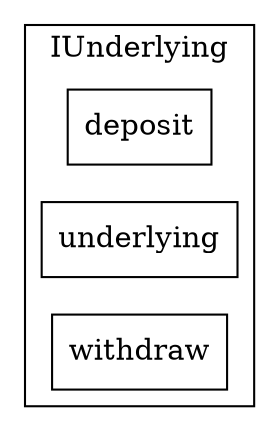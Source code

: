 strict digraph {
rankdir="LR"
node [shape=box]
subgraph cluster_487_IUnderlying {
label = "IUnderlying"
"487_deposit" [label="deposit"]
"487_underlying" [label="underlying"]
"487_withdraw" [label="withdraw"]
}subgraph cluster_solidity {
label = "[Solidity]"
}
}